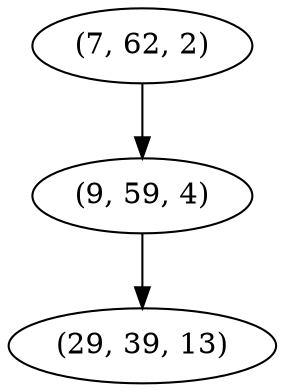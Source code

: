 digraph tree {
    "(7, 62, 2)";
    "(9, 59, 4)";
    "(29, 39, 13)";
    "(7, 62, 2)" -> "(9, 59, 4)";
    "(9, 59, 4)" -> "(29, 39, 13)";
}
